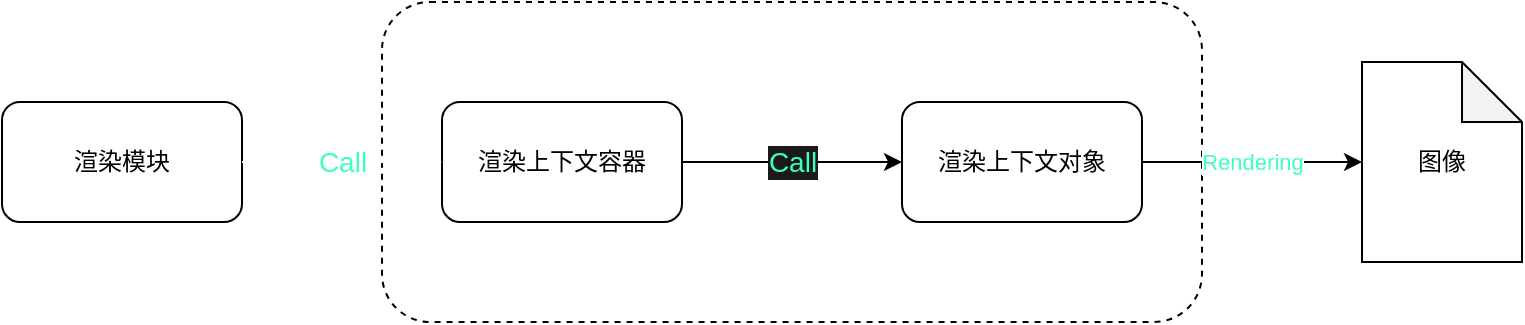 <mxfile version="21.5.2" type="device">
  <diagram name="第 1 页" id="Z7AS2qA_l4-qGdBqqG1c">
    <mxGraphModel dx="1434" dy="780" grid="1" gridSize="10" guides="1" tooltips="1" connect="1" arrows="1" fold="1" page="1" pageScale="1" pageWidth="1169" pageHeight="827" math="0" shadow="0">
      <root>
        <mxCell id="0" />
        <mxCell id="1" parent="0" />
        <mxCell id="7CqevgLtNdmwCiUpmj3w-12" value="" style="rounded=1;whiteSpace=wrap;html=1;dashed=1;" parent="1" vertex="1">
          <mxGeometry x="390" y="334" width="410" height="160" as="geometry" />
        </mxCell>
        <mxCell id="7CqevgLtNdmwCiUpmj3w-1" value="渲染模块" style="rounded=1;whiteSpace=wrap;html=1;" parent="1" vertex="1">
          <mxGeometry x="200" y="384" width="120" height="60" as="geometry" />
        </mxCell>
        <mxCell id="7CqevgLtNdmwCiUpmj3w-2" value="渲染上下文容器" style="rounded=1;whiteSpace=wrap;html=1;" parent="1" vertex="1">
          <mxGeometry x="420" y="384" width="120" height="60" as="geometry" />
        </mxCell>
        <mxCell id="7CqevgLtNdmwCiUpmj3w-3" value="渲染上下文对象" style="rounded=1;whiteSpace=wrap;html=1;" parent="1" vertex="1">
          <mxGeometry x="650" y="384" width="120" height="60" as="geometry" />
        </mxCell>
        <mxCell id="7CqevgLtNdmwCiUpmj3w-4" value="图像" style="shape=note;whiteSpace=wrap;html=1;backgroundOutline=1;darkOpacity=0.05;" parent="1" vertex="1">
          <mxGeometry x="880" y="364" width="80" height="100" as="geometry" />
        </mxCell>
        <mxCell id="7CqevgLtNdmwCiUpmj3w-5" value="" style="endArrow=classic;html=1;rounded=0;exitX=1;exitY=0.5;exitDx=0;exitDy=0;entryX=0;entryY=0.5;entryDx=0;entryDy=0;fillColor=#60a917;strokeColor=#FFFFFF;" parent="1" source="7CqevgLtNdmwCiUpmj3w-1" target="7CqevgLtNdmwCiUpmj3w-2" edge="1">
          <mxGeometry relative="1" as="geometry">
            <mxPoint x="320" y="494" as="sourcePoint" />
            <mxPoint x="420" y="494" as="targetPoint" />
          </mxGeometry>
        </mxCell>
        <mxCell id="7CqevgLtNdmwCiUpmj3w-6" value="Call" style="edgeLabel;resizable=0;html=1;align=center;verticalAlign=middle;fontColor=#3DFFBE;fontSize=14;" parent="7CqevgLtNdmwCiUpmj3w-5" connectable="0" vertex="1">
          <mxGeometry relative="1" as="geometry" />
        </mxCell>
        <mxCell id="7CqevgLtNdmwCiUpmj3w-7" value="" style="endArrow=classic;html=1;rounded=0;exitX=1;exitY=0.5;exitDx=0;exitDy=0;entryX=0;entryY=0.5;entryDx=0;entryDy=0;" parent="1" source="7CqevgLtNdmwCiUpmj3w-2" target="7CqevgLtNdmwCiUpmj3w-3" edge="1">
          <mxGeometry relative="1" as="geometry">
            <mxPoint x="535" y="494" as="sourcePoint" />
            <mxPoint x="635" y="494" as="targetPoint" />
          </mxGeometry>
        </mxCell>
        <mxCell id="7CqevgLtNdmwCiUpmj3w-8" value="Call" style="edgeLabel;resizable=0;html=1;align=center;verticalAlign=middle;labelBackgroundColor=#1A1A1A;fontColor=#3DFFBE;fontSize=14;" parent="7CqevgLtNdmwCiUpmj3w-7" connectable="0" vertex="1">
          <mxGeometry relative="1" as="geometry" />
        </mxCell>
        <mxCell id="7CqevgLtNdmwCiUpmj3w-9" value="" style="endArrow=classic;html=1;rounded=0;exitX=1;exitY=0.5;exitDx=0;exitDy=0;entryX=0;entryY=0.5;entryDx=0;entryDy=0;entryPerimeter=0;" parent="1" source="7CqevgLtNdmwCiUpmj3w-3" target="7CqevgLtNdmwCiUpmj3w-4" edge="1">
          <mxGeometry relative="1" as="geometry">
            <mxPoint x="700" y="504" as="sourcePoint" />
            <mxPoint x="800" y="504" as="targetPoint" />
          </mxGeometry>
        </mxCell>
        <mxCell id="7CqevgLtNdmwCiUpmj3w-10" value="Rendering" style="edgeLabel;resizable=0;html=1;align=center;verticalAlign=middle;fontColor=#3DFFBE;" parent="7CqevgLtNdmwCiUpmj3w-9" connectable="0" vertex="1">
          <mxGeometry relative="1" as="geometry" />
        </mxCell>
      </root>
    </mxGraphModel>
  </diagram>
</mxfile>
